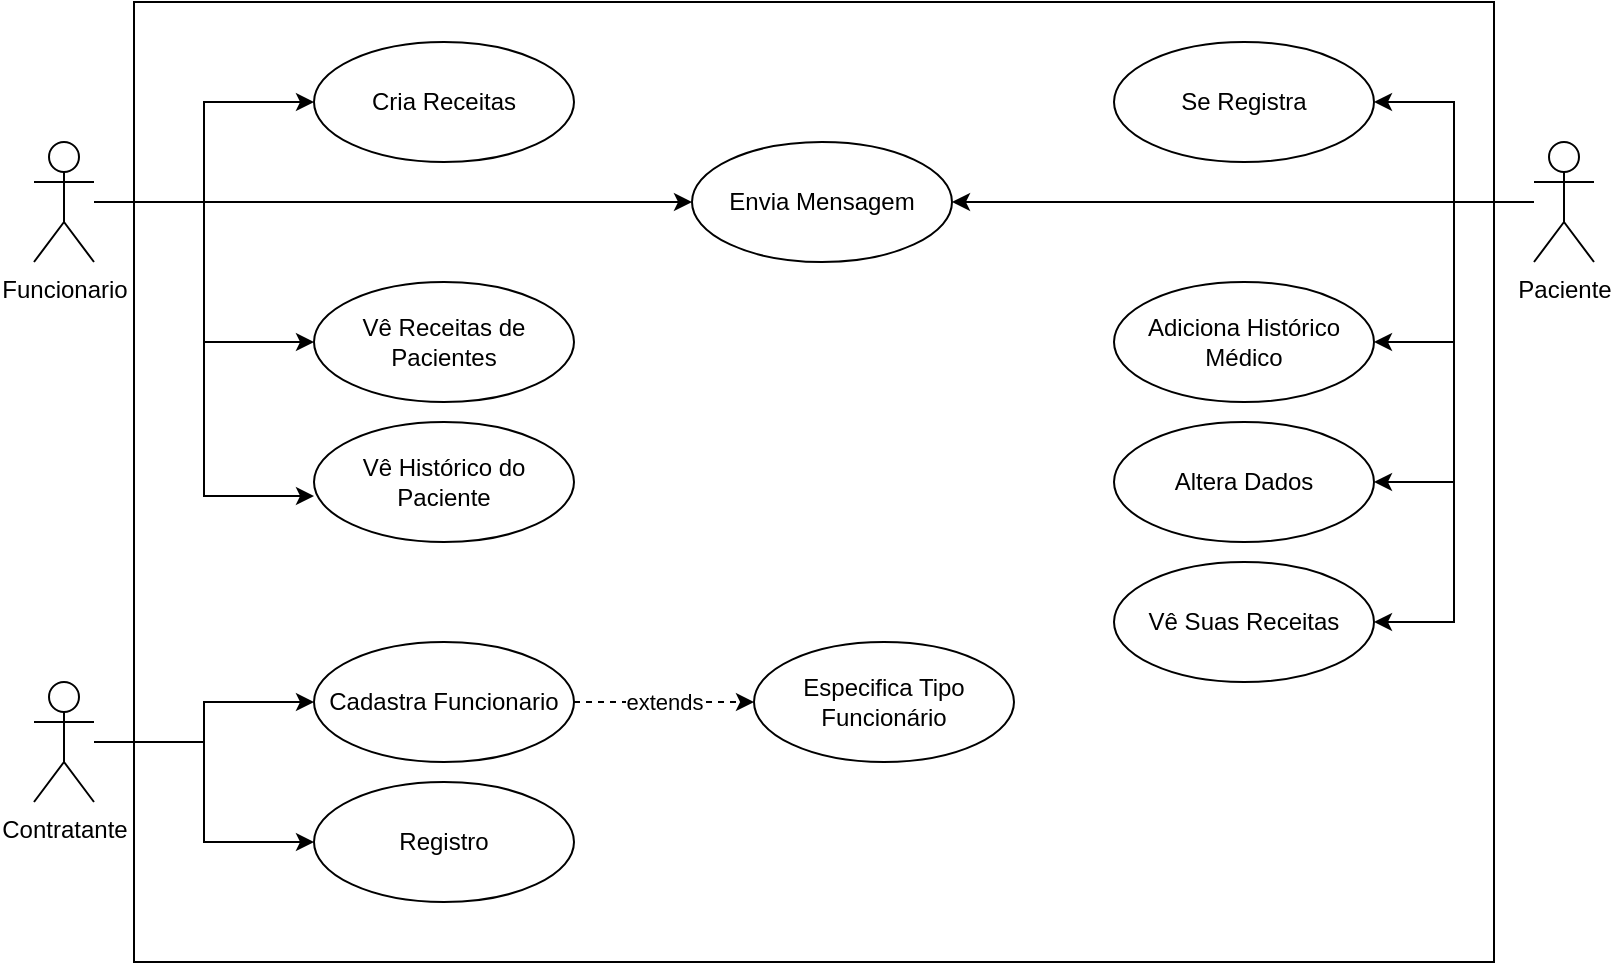 <mxfile version="26.3.0">
  <diagram name="Página-1" id="Dms0LPx_rnLLgecIuM7L">
    <mxGraphModel dx="1106" dy="553" grid="1" gridSize="10" guides="1" tooltips="1" connect="1" arrows="1" fold="1" page="1" pageScale="1" pageWidth="827" pageHeight="1169" math="0" shadow="0">
      <root>
        <mxCell id="0" />
        <mxCell id="1" parent="0" />
        <mxCell id="F-FzzxZ4_IFSB5RZSTM2-1" value="" style="rounded=0;whiteSpace=wrap;html=1;" vertex="1" parent="1">
          <mxGeometry x="70" y="40" width="680" height="480" as="geometry" />
        </mxCell>
        <mxCell id="F-FzzxZ4_IFSB5RZSTM2-23" style="edgeStyle=orthogonalEdgeStyle;rounded=0;orthogonalLoop=1;jettySize=auto;html=1;entryX=0;entryY=0.5;entryDx=0;entryDy=0;" edge="1" parent="1" source="F-FzzxZ4_IFSB5RZSTM2-2" target="F-FzzxZ4_IFSB5RZSTM2-7">
          <mxGeometry relative="1" as="geometry" />
        </mxCell>
        <mxCell id="F-FzzxZ4_IFSB5RZSTM2-24" style="edgeStyle=orthogonalEdgeStyle;rounded=0;orthogonalLoop=1;jettySize=auto;html=1;entryX=0;entryY=0.5;entryDx=0;entryDy=0;" edge="1" parent="1" source="F-FzzxZ4_IFSB5RZSTM2-2" target="F-FzzxZ4_IFSB5RZSTM2-9">
          <mxGeometry relative="1" as="geometry" />
        </mxCell>
        <mxCell id="F-FzzxZ4_IFSB5RZSTM2-26" style="edgeStyle=orthogonalEdgeStyle;rounded=0;orthogonalLoop=1;jettySize=auto;html=1;entryX=0;entryY=0.5;entryDx=0;entryDy=0;" edge="1" parent="1" source="F-FzzxZ4_IFSB5RZSTM2-2" target="F-FzzxZ4_IFSB5RZSTM2-11">
          <mxGeometry relative="1" as="geometry" />
        </mxCell>
        <mxCell id="F-FzzxZ4_IFSB5RZSTM2-2" value="Funcionario" style="shape=umlActor;verticalLabelPosition=bottom;verticalAlign=top;html=1;outlineConnect=0;" vertex="1" parent="1">
          <mxGeometry x="20" y="110" width="30" height="60" as="geometry" />
        </mxCell>
        <mxCell id="F-FzzxZ4_IFSB5RZSTM2-21" style="edgeStyle=orthogonalEdgeStyle;rounded=0;orthogonalLoop=1;jettySize=auto;html=1;entryX=0;entryY=0.5;entryDx=0;entryDy=0;" edge="1" parent="1" source="F-FzzxZ4_IFSB5RZSTM2-3" target="F-FzzxZ4_IFSB5RZSTM2-6">
          <mxGeometry relative="1" as="geometry" />
        </mxCell>
        <mxCell id="F-FzzxZ4_IFSB5RZSTM2-22" style="edgeStyle=orthogonalEdgeStyle;rounded=0;orthogonalLoop=1;jettySize=auto;html=1;" edge="1" parent="1" source="F-FzzxZ4_IFSB5RZSTM2-3" target="F-FzzxZ4_IFSB5RZSTM2-5">
          <mxGeometry relative="1" as="geometry" />
        </mxCell>
        <mxCell id="F-FzzxZ4_IFSB5RZSTM2-3" value="Contratante" style="shape=umlActor;verticalLabelPosition=bottom;verticalAlign=top;html=1;outlineConnect=0;" vertex="1" parent="1">
          <mxGeometry x="20" y="380" width="30" height="60" as="geometry" />
        </mxCell>
        <mxCell id="F-FzzxZ4_IFSB5RZSTM2-27" style="edgeStyle=orthogonalEdgeStyle;rounded=0;orthogonalLoop=1;jettySize=auto;html=1;entryX=1;entryY=0.5;entryDx=0;entryDy=0;" edge="1" parent="1" source="F-FzzxZ4_IFSB5RZSTM2-4" target="F-FzzxZ4_IFSB5RZSTM2-16">
          <mxGeometry relative="1" as="geometry" />
        </mxCell>
        <mxCell id="F-FzzxZ4_IFSB5RZSTM2-28" style="edgeStyle=orthogonalEdgeStyle;rounded=0;orthogonalLoop=1;jettySize=auto;html=1;entryX=1;entryY=0.5;entryDx=0;entryDy=0;" edge="1" parent="1" source="F-FzzxZ4_IFSB5RZSTM2-4" target="F-FzzxZ4_IFSB5RZSTM2-17">
          <mxGeometry relative="1" as="geometry" />
        </mxCell>
        <mxCell id="F-FzzxZ4_IFSB5RZSTM2-29" style="edgeStyle=orthogonalEdgeStyle;rounded=0;orthogonalLoop=1;jettySize=auto;html=1;entryX=1;entryY=0.5;entryDx=0;entryDy=0;" edge="1" parent="1" source="F-FzzxZ4_IFSB5RZSTM2-4" target="F-FzzxZ4_IFSB5RZSTM2-18">
          <mxGeometry relative="1" as="geometry" />
        </mxCell>
        <mxCell id="F-FzzxZ4_IFSB5RZSTM2-30" style="edgeStyle=orthogonalEdgeStyle;rounded=0;orthogonalLoop=1;jettySize=auto;html=1;entryX=1;entryY=0.5;entryDx=0;entryDy=0;" edge="1" parent="1" source="F-FzzxZ4_IFSB5RZSTM2-4" target="F-FzzxZ4_IFSB5RZSTM2-19">
          <mxGeometry relative="1" as="geometry" />
        </mxCell>
        <mxCell id="F-FzzxZ4_IFSB5RZSTM2-31" style="edgeStyle=orthogonalEdgeStyle;rounded=0;orthogonalLoop=1;jettySize=auto;html=1;entryX=1;entryY=0.5;entryDx=0;entryDy=0;" edge="1" parent="1" source="F-FzzxZ4_IFSB5RZSTM2-4" target="F-FzzxZ4_IFSB5RZSTM2-11">
          <mxGeometry relative="1" as="geometry" />
        </mxCell>
        <mxCell id="F-FzzxZ4_IFSB5RZSTM2-4" value="Paciente" style="shape=umlActor;verticalLabelPosition=bottom;verticalAlign=top;html=1;outlineConnect=0;" vertex="1" parent="1">
          <mxGeometry x="770" y="110" width="30" height="60" as="geometry" />
        </mxCell>
        <mxCell id="F-FzzxZ4_IFSB5RZSTM2-5" value="Registro" style="ellipse;whiteSpace=wrap;html=1;" vertex="1" parent="1">
          <mxGeometry x="160" y="430" width="130" height="60" as="geometry" />
        </mxCell>
        <mxCell id="F-FzzxZ4_IFSB5RZSTM2-20" value="extends" style="edgeStyle=orthogonalEdgeStyle;rounded=0;orthogonalLoop=1;jettySize=auto;html=1;dashed=1;" edge="1" parent="1" source="F-FzzxZ4_IFSB5RZSTM2-6" target="F-FzzxZ4_IFSB5RZSTM2-12">
          <mxGeometry relative="1" as="geometry" />
        </mxCell>
        <mxCell id="F-FzzxZ4_IFSB5RZSTM2-6" value="Cadastra Funcionario" style="ellipse;whiteSpace=wrap;html=1;" vertex="1" parent="1">
          <mxGeometry x="160" y="360" width="130" height="60" as="geometry" />
        </mxCell>
        <mxCell id="F-FzzxZ4_IFSB5RZSTM2-7" value="Cria Receitas" style="ellipse;whiteSpace=wrap;html=1;" vertex="1" parent="1">
          <mxGeometry x="160" y="60" width="130" height="60" as="geometry" />
        </mxCell>
        <mxCell id="F-FzzxZ4_IFSB5RZSTM2-9" value="Vê Receitas de Pacientes" style="ellipse;whiteSpace=wrap;html=1;" vertex="1" parent="1">
          <mxGeometry x="160" y="180" width="130" height="60" as="geometry" />
        </mxCell>
        <mxCell id="F-FzzxZ4_IFSB5RZSTM2-10" value="Vê Histórico do Paciente" style="ellipse;whiteSpace=wrap;html=1;" vertex="1" parent="1">
          <mxGeometry x="160" y="250" width="130" height="60" as="geometry" />
        </mxCell>
        <mxCell id="F-FzzxZ4_IFSB5RZSTM2-11" value="Envia Mensagem" style="ellipse;whiteSpace=wrap;html=1;" vertex="1" parent="1">
          <mxGeometry x="349" y="110" width="130" height="60" as="geometry" />
        </mxCell>
        <mxCell id="F-FzzxZ4_IFSB5RZSTM2-12" value="Especifica Tipo Funcionário" style="ellipse;whiteSpace=wrap;html=1;" vertex="1" parent="1">
          <mxGeometry x="380" y="360" width="130" height="60" as="geometry" />
        </mxCell>
        <mxCell id="F-FzzxZ4_IFSB5RZSTM2-16" value="Se Registra" style="ellipse;whiteSpace=wrap;html=1;" vertex="1" parent="1">
          <mxGeometry x="560" y="60" width="130" height="60" as="geometry" />
        </mxCell>
        <mxCell id="F-FzzxZ4_IFSB5RZSTM2-17" value="Adiciona Histórico Médico" style="ellipse;whiteSpace=wrap;html=1;" vertex="1" parent="1">
          <mxGeometry x="560" y="180" width="130" height="60" as="geometry" />
        </mxCell>
        <mxCell id="F-FzzxZ4_IFSB5RZSTM2-18" value="Altera Dados" style="ellipse;whiteSpace=wrap;html=1;" vertex="1" parent="1">
          <mxGeometry x="560" y="250" width="130" height="60" as="geometry" />
        </mxCell>
        <mxCell id="F-FzzxZ4_IFSB5RZSTM2-19" value="Vê Suas Receitas" style="ellipse;whiteSpace=wrap;html=1;" vertex="1" parent="1">
          <mxGeometry x="560" y="320" width="130" height="60" as="geometry" />
        </mxCell>
        <mxCell id="F-FzzxZ4_IFSB5RZSTM2-25" style="edgeStyle=orthogonalEdgeStyle;rounded=0;orthogonalLoop=1;jettySize=auto;html=1;entryX=0;entryY=0.617;entryDx=0;entryDy=0;entryPerimeter=0;" edge="1" parent="1" source="F-FzzxZ4_IFSB5RZSTM2-2" target="F-FzzxZ4_IFSB5RZSTM2-10">
          <mxGeometry relative="1" as="geometry" />
        </mxCell>
      </root>
    </mxGraphModel>
  </diagram>
</mxfile>
